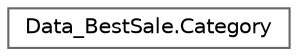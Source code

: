 digraph "Graphical Class Hierarchy"
{
 // LATEX_PDF_SIZE
  bgcolor="transparent";
  edge [fontname=Helvetica,fontsize=10,labelfontname=Helvetica,labelfontsize=10];
  node [fontname=Helvetica,fontsize=10,shape=box,height=0.2,width=0.4];
  rankdir="LR";
  Node0 [id="Node000000",label="Data_BestSale.Category",height=0.2,width=0.4,color="grey40", fillcolor="white", style="filled",URL="$class_data___best_sale_1_1_category.html",tooltip="Purpose: Definition of Category and methods to deal with Category operations. Created by: Jose Alves ..."];
}
